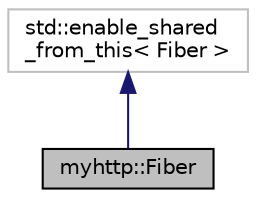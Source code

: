 digraph "myhttp::Fiber"
{
 // LATEX_PDF_SIZE
  edge [fontname="Helvetica",fontsize="10",labelfontname="Helvetica",labelfontsize="10"];
  node [fontname="Helvetica",fontsize="10",shape=record];
  Node1 [label="myhttp::Fiber",height=0.2,width=0.4,color="black", fillcolor="grey75", style="filled", fontcolor="black",tooltip="协程类"];
  Node2 -> Node1 [dir="back",color="midnightblue",fontsize="10",style="solid",fontname="Helvetica"];
  Node2 [label="std::enable_shared\l_from_this\< Fiber \>",height=0.2,width=0.4,color="grey75", fillcolor="white", style="filled",tooltip=" "];
}
